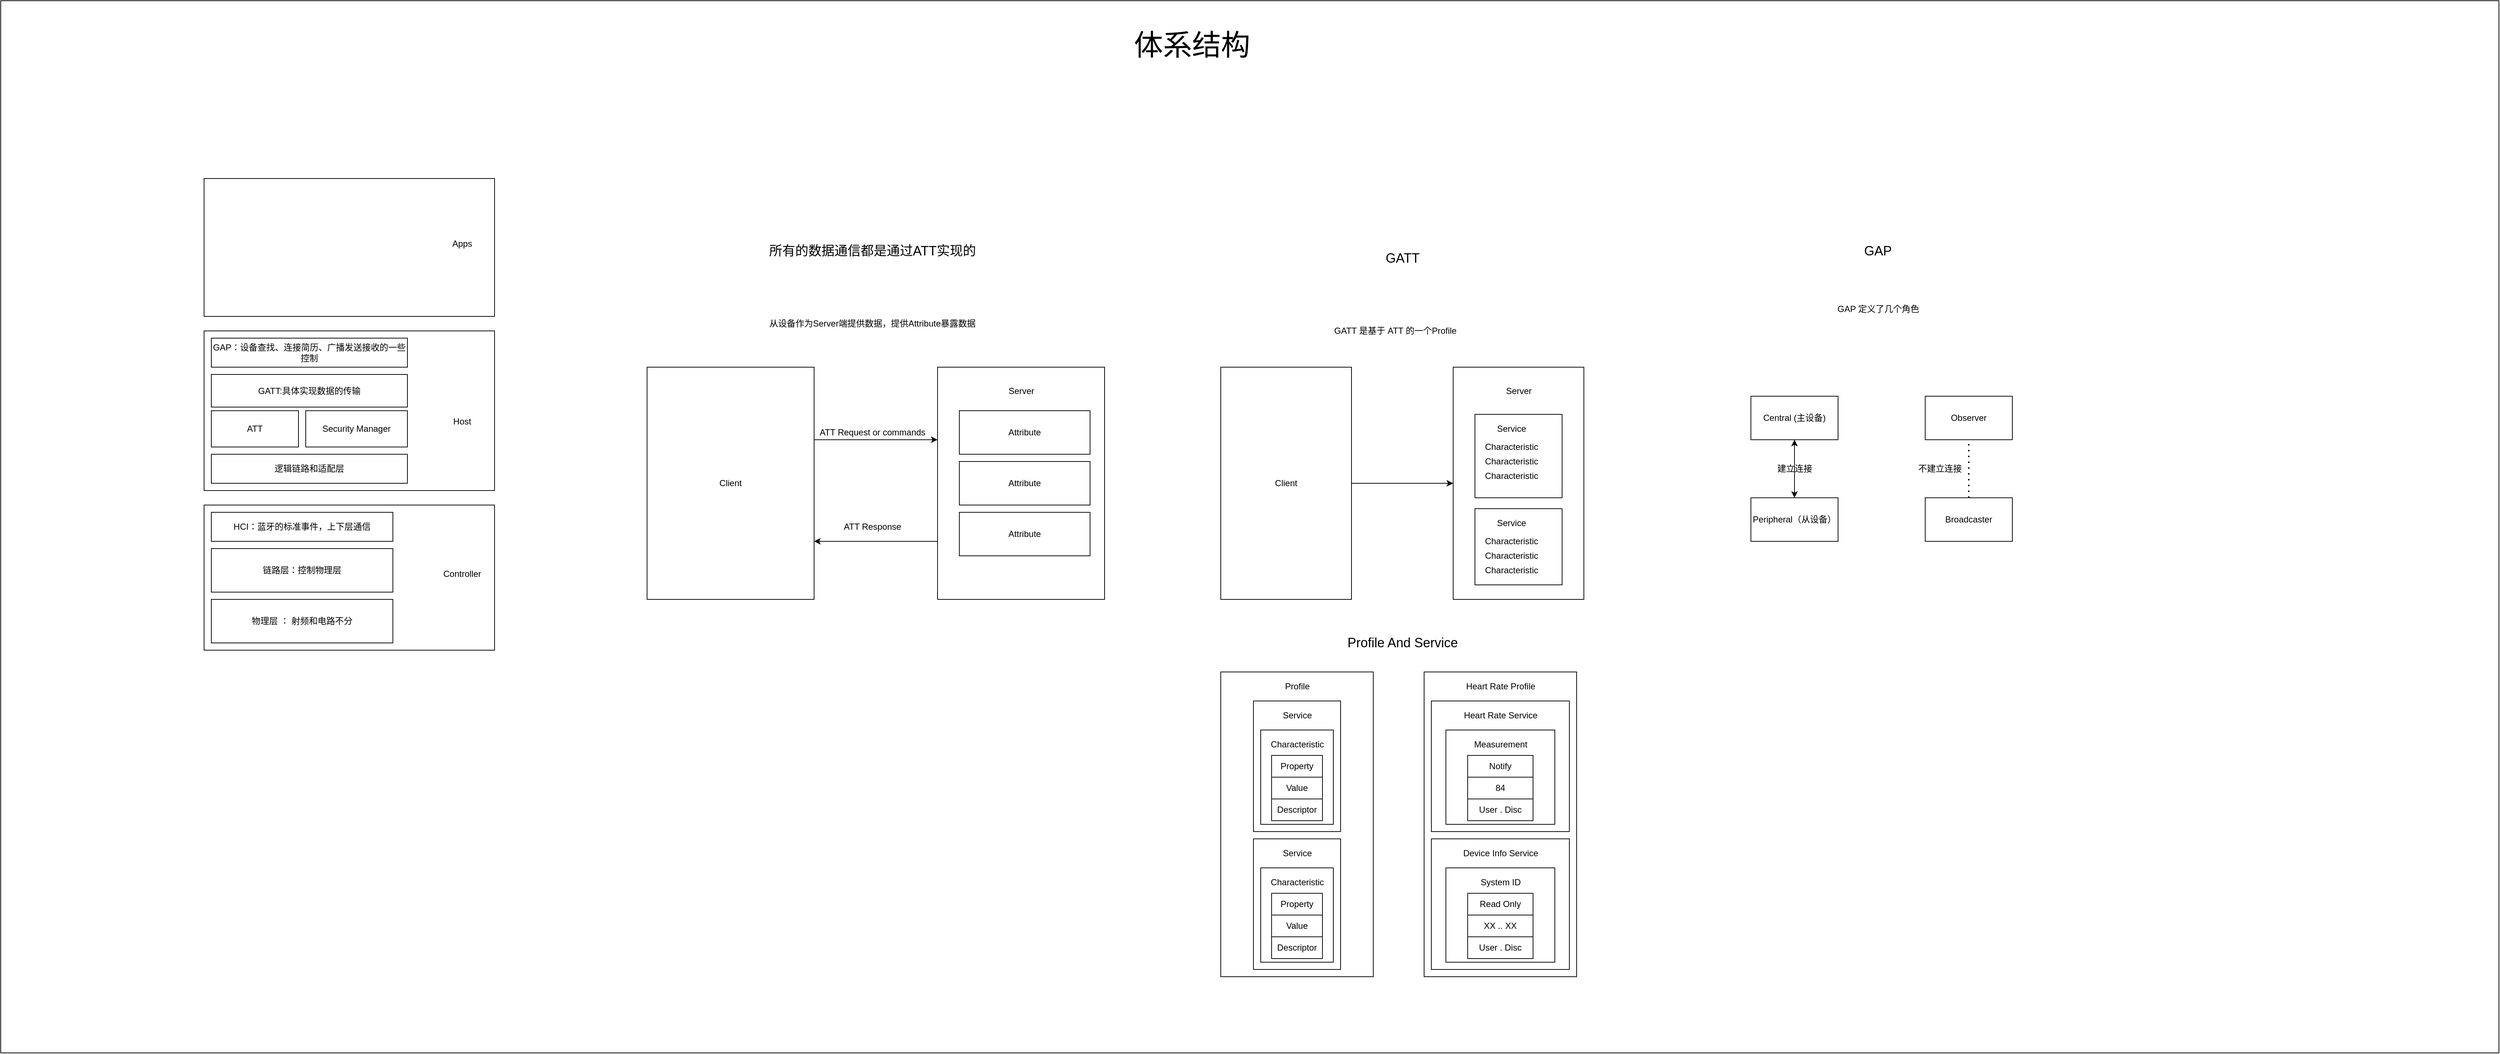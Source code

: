 <mxfile version="13.4.5" type="device" pages="3"><diagram id="srejid2q9PqlnEE0Ys5g" name="BLE 结构"><mxGraphModel dx="3615" dy="3175" grid="1" gridSize="10" guides="1" tooltips="1" connect="1" arrows="1" fold="1" page="1" pageScale="1" pageWidth="850" pageHeight="1100" math="0" shadow="0"><root><mxCell id="0"/><mxCell id="1" parent="0"/><mxCell id="u83jFiR-Y8mzajshJeRJ-2" value="" style="whiteSpace=wrap;html=1;" parent="1" vertex="1"><mxGeometry x="-40" y="-185" width="3440" height="1450" as="geometry"/></mxCell><mxCell id="2" value="" style="whiteSpace=wrap;html=1;" parent="1" vertex="1"><mxGeometry x="240" y="510" width="400" height="200" as="geometry"/></mxCell><mxCell id="dmW5rLKpMF4kqcVBkBp9-2" value="Controller" style="text;html=1;align=center;verticalAlign=middle;resizable=0;points=[];autosize=1;" parent="1" vertex="1"><mxGeometry x="560" y="595" width="70" height="20" as="geometry"/></mxCell><mxCell id="dmW5rLKpMF4kqcVBkBp9-3" value="" style="whiteSpace=wrap;html=1;" parent="1" vertex="1"><mxGeometry x="240" y="270" width="400" height="220" as="geometry"/></mxCell><mxCell id="dmW5rLKpMF4kqcVBkBp9-4" value="Host" style="text;html=1;align=center;verticalAlign=middle;resizable=0;points=[];autosize=1;" parent="1" vertex="1"><mxGeometry x="575" y="385" width="40" height="20" as="geometry"/></mxCell><mxCell id="dmW5rLKpMF4kqcVBkBp9-5" value="" style="whiteSpace=wrap;html=1;" parent="1" vertex="1"><mxGeometry x="240" y="60" width="400" height="190" as="geometry"/></mxCell><mxCell id="dmW5rLKpMF4kqcVBkBp9-6" value="Apps" style="text;html=1;align=center;verticalAlign=middle;resizable=0;points=[];autosize=1;" parent="1" vertex="1"><mxGeometry x="575" y="140" width="40" height="20" as="geometry"/></mxCell><mxCell id="dmW5rLKpMF4kqcVBkBp9-7" value="物理层 ： 射频和电路不分" style="whiteSpace=wrap;html=1;" parent="1" vertex="1"><mxGeometry x="250" y="640" width="250" height="60" as="geometry"/></mxCell><mxCell id="dmW5rLKpMF4kqcVBkBp9-8" value="链路层：控制物理层" style="whiteSpace=wrap;html=1;" parent="1" vertex="1"><mxGeometry x="250" y="570" width="250" height="60" as="geometry"/></mxCell><mxCell id="dmW5rLKpMF4kqcVBkBp9-9" value="HCI：蓝牙的标准事件，上下层通信" style="whiteSpace=wrap;html=1;" parent="1" vertex="1"><mxGeometry x="250" y="520" width="250" height="40" as="geometry"/></mxCell><mxCell id="dmW5rLKpMF4kqcVBkBp9-10" value="逻辑链路和适配层" style="whiteSpace=wrap;html=1;" parent="1" vertex="1"><mxGeometry x="250" y="440" width="270" height="40" as="geometry"/></mxCell><mxCell id="dmW5rLKpMF4kqcVBkBp9-11" value="ATT" style="whiteSpace=wrap;html=1;" parent="1" vertex="1"><mxGeometry x="250" y="380" width="120" height="50" as="geometry"/></mxCell><mxCell id="dmW5rLKpMF4kqcVBkBp9-12" value="Security Manager" style="whiteSpace=wrap;html=1;" parent="1" vertex="1"><mxGeometry x="380" y="380" width="140" height="50" as="geometry"/></mxCell><mxCell id="dmW5rLKpMF4kqcVBkBp9-13" value="GATT:具体实现数据的传输" style="whiteSpace=wrap;html=1;" parent="1" vertex="1"><mxGeometry x="250" y="330" width="270" height="45" as="geometry"/></mxCell><mxCell id="dmW5rLKpMF4kqcVBkBp9-14" value="GAP：设备查找、连接简历、广播发送接收的一些控制" style="whiteSpace=wrap;html=1;" parent="1" vertex="1"><mxGeometry x="250" y="280" width="270" height="40" as="geometry"/></mxCell><mxCell id="dmW5rLKpMF4kqcVBkBp9-15" value="&lt;font style=&quot;font-size: 18px&quot;&gt;所有的数据通信都是通过ATT实现的&lt;/font&gt;" style="text;html=1;align=center;verticalAlign=middle;resizable=0;points=[];autosize=1;" parent="1" vertex="1"><mxGeometry x="1010" y="150" width="300" height="20" as="geometry"/></mxCell><mxCell id="dmW5rLKpMF4kqcVBkBp9-18" value="从设备作为Server端提供数据，提供Attribute暴露数据" style="text;html=1;align=center;verticalAlign=middle;resizable=0;points=[];autosize=1;" parent="1" vertex="1"><mxGeometry x="1010" y="250" width="300" height="20" as="geometry"/></mxCell><mxCell id="dmW5rLKpMF4kqcVBkBp9-22" value="" style="edgeStyle=orthogonalEdgeStyle;rounded=0;orthogonalLoop=1;jettySize=auto;html=1;" parent="1" source="dmW5rLKpMF4kqcVBkBp9-19" target="dmW5rLKpMF4kqcVBkBp9-21" edge="1"><mxGeometry relative="1" as="geometry"><Array as="points"><mxPoint x="1090" y="420"/><mxPoint x="1090" y="420"/></Array></mxGeometry></mxCell><mxCell id="dmW5rLKpMF4kqcVBkBp9-19" value="Client" style="whiteSpace=wrap;html=1;" parent="1" vertex="1"><mxGeometry x="850" y="320" width="230" height="320" as="geometry"/></mxCell><mxCell id="dmW5rLKpMF4kqcVBkBp9-28" style="edgeStyle=orthogonalEdgeStyle;rounded=0;orthogonalLoop=1;jettySize=auto;html=1;exitX=0;exitY=0.75;exitDx=0;exitDy=0;entryX=1;entryY=0.75;entryDx=0;entryDy=0;" parent="1" source="dmW5rLKpMF4kqcVBkBp9-21" target="dmW5rLKpMF4kqcVBkBp9-19" edge="1"><mxGeometry relative="1" as="geometry"/></mxCell><mxCell id="dmW5rLKpMF4kqcVBkBp9-21" value="" style="whiteSpace=wrap;html=1;" parent="1" vertex="1"><mxGeometry x="1250" y="320" width="230" height="320" as="geometry"/></mxCell><mxCell id="dmW5rLKpMF4kqcVBkBp9-23" value="Server" style="text;html=1;align=center;verticalAlign=middle;resizable=0;points=[];autosize=1;" parent="1" vertex="1"><mxGeometry x="1340" y="342.5" width="50" height="20" as="geometry"/></mxCell><mxCell id="dmW5rLKpMF4kqcVBkBp9-24" value="Attribute" style="whiteSpace=wrap;html=1;" parent="1" vertex="1"><mxGeometry x="1280" y="380" width="180" height="60" as="geometry"/></mxCell><mxCell id="dmW5rLKpMF4kqcVBkBp9-25" value="Attribute" style="whiteSpace=wrap;html=1;" parent="1" vertex="1"><mxGeometry x="1280" y="450" width="180" height="60" as="geometry"/></mxCell><mxCell id="dmW5rLKpMF4kqcVBkBp9-26" value="Attribute" style="whiteSpace=wrap;html=1;" parent="1" vertex="1"><mxGeometry x="1280" y="520" width="180" height="60" as="geometry"/></mxCell><mxCell id="dmW5rLKpMF4kqcVBkBp9-27" value="ATT Request or commands" style="text;html=1;align=center;verticalAlign=middle;resizable=0;points=[];autosize=1;" parent="1" vertex="1"><mxGeometry x="1080" y="400" width="160" height="20" as="geometry"/></mxCell><mxCell id="dmW5rLKpMF4kqcVBkBp9-29" value="ATT Response" style="text;html=1;align=center;verticalAlign=middle;resizable=0;points=[];autosize=1;" parent="1" vertex="1"><mxGeometry x="1115" y="530" width="90" height="20" as="geometry"/></mxCell><mxCell id="dmW5rLKpMF4kqcVBkBp9-30" value="&lt;font style=&quot;font-size: 18px&quot;&gt;GATT&lt;/font&gt;" style="text;html=1;align=center;verticalAlign=middle;resizable=0;points=[];autosize=1;" parent="1" vertex="1"><mxGeometry x="1860" y="160" width="60" height="20" as="geometry"/></mxCell><mxCell id="dmW5rLKpMF4kqcVBkBp9-31" value="GATT 是基于 ATT 的一个Profile" style="text;html=1;align=center;verticalAlign=middle;resizable=0;points=[];autosize=1;" parent="1" vertex="1"><mxGeometry x="1790" y="260" width="180" height="20" as="geometry"/></mxCell><mxCell id="dmW5rLKpMF4kqcVBkBp9-34" value="" style="edgeStyle=orthogonalEdgeStyle;rounded=0;orthogonalLoop=1;jettySize=auto;html=1;" parent="1" source="dmW5rLKpMF4kqcVBkBp9-32" target="dmW5rLKpMF4kqcVBkBp9-33" edge="1"><mxGeometry relative="1" as="geometry"/></mxCell><mxCell id="dmW5rLKpMF4kqcVBkBp9-32" value="Client" style="whiteSpace=wrap;html=1;" parent="1" vertex="1"><mxGeometry x="1640" y="320" width="180" height="320" as="geometry"/></mxCell><mxCell id="dmW5rLKpMF4kqcVBkBp9-33" value="" style="whiteSpace=wrap;html=1;" parent="1" vertex="1"><mxGeometry x="1960" y="320" width="180" height="320" as="geometry"/></mxCell><mxCell id="dmW5rLKpMF4kqcVBkBp9-35" value="Server" style="text;html=1;align=center;verticalAlign=middle;resizable=0;points=[];autosize=1;" parent="1" vertex="1"><mxGeometry x="2025" y="342.5" width="50" height="20" as="geometry"/></mxCell><mxCell id="dmW5rLKpMF4kqcVBkBp9-37" value="" style="rounded=0;whiteSpace=wrap;html=1;" parent="1" vertex="1"><mxGeometry x="1990" y="385" width="120" height="115" as="geometry"/></mxCell><mxCell id="dmW5rLKpMF4kqcVBkBp9-39" value="Service" style="text;html=1;align=center;verticalAlign=middle;resizable=0;points=[];autosize=1;" parent="1" vertex="1"><mxGeometry x="2010" y="395" width="60" height="20" as="geometry"/></mxCell><mxCell id="dmW5rLKpMF4kqcVBkBp9-40" value="Characteristic" style="text;html=1;align=center;verticalAlign=middle;resizable=0;points=[];autosize=1;" parent="1" vertex="1"><mxGeometry x="1995" y="420" width="90" height="20" as="geometry"/></mxCell><mxCell id="dmW5rLKpMF4kqcVBkBp9-41" value="Characteristic" style="text;html=1;align=center;verticalAlign=middle;resizable=0;points=[];autosize=1;" parent="1" vertex="1"><mxGeometry x="1995" y="440" width="90" height="20" as="geometry"/></mxCell><mxCell id="dmW5rLKpMF4kqcVBkBp9-42" value="Characteristic" style="text;html=1;align=center;verticalAlign=middle;resizable=0;points=[];autosize=1;" parent="1" vertex="1"><mxGeometry x="1995" y="460" width="90" height="20" as="geometry"/></mxCell><mxCell id="dmW5rLKpMF4kqcVBkBp9-43" value="" style="rounded=0;whiteSpace=wrap;html=1;" parent="1" vertex="1"><mxGeometry x="1990" y="515" width="120" height="105" as="geometry"/></mxCell><mxCell id="dmW5rLKpMF4kqcVBkBp9-44" value="Service" style="text;html=1;align=center;verticalAlign=middle;resizable=0;points=[];autosize=1;" parent="1" vertex="1"><mxGeometry x="2010" y="525" width="60" height="20" as="geometry"/></mxCell><mxCell id="dmW5rLKpMF4kqcVBkBp9-45" value="Characteristic" style="text;html=1;align=center;verticalAlign=middle;resizable=0;points=[];autosize=1;" parent="1" vertex="1"><mxGeometry x="1995" y="550" width="90" height="20" as="geometry"/></mxCell><mxCell id="dmW5rLKpMF4kqcVBkBp9-46" value="Characteristic" style="text;html=1;align=center;verticalAlign=middle;resizable=0;points=[];autosize=1;" parent="1" vertex="1"><mxGeometry x="1995" y="570" width="90" height="20" as="geometry"/></mxCell><mxCell id="dmW5rLKpMF4kqcVBkBp9-47" value="Characteristic" style="text;html=1;align=center;verticalAlign=middle;resizable=0;points=[];autosize=1;" parent="1" vertex="1"><mxGeometry x="1995" y="590" width="90" height="20" as="geometry"/></mxCell><mxCell id="dmW5rLKpMF4kqcVBkBp9-48" value="&lt;font style=&quot;font-size: 18px&quot;&gt;GAP&lt;/font&gt;" style="text;html=1;strokeColor=none;fillColor=none;align=center;verticalAlign=middle;whiteSpace=wrap;rounded=0;" parent="1" vertex="1"><mxGeometry x="2480" y="150" width="130" height="20" as="geometry"/></mxCell><mxCell id="dmW5rLKpMF4kqcVBkBp9-49" value="GAP 定义了几个角色" style="text;html=1;align=center;verticalAlign=middle;resizable=0;points=[];autosize=1;" parent="1" vertex="1"><mxGeometry x="2480" y="230" width="130" height="20" as="geometry"/></mxCell><mxCell id="dmW5rLKpMF4kqcVBkBp9-50" value="Central (主设备)" style="rounded=0;whiteSpace=wrap;html=1;" parent="1" vertex="1"><mxGeometry x="2370" y="360" width="120" height="60" as="geometry"/></mxCell><mxCell id="dmW5rLKpMF4kqcVBkBp9-51" value="Peripheral（从设备）" style="whiteSpace=wrap;html=1;" parent="1" vertex="1"><mxGeometry x="2370" y="500" width="120" height="60" as="geometry"/></mxCell><mxCell id="dmW5rLKpMF4kqcVBkBp9-52" value="" style="endArrow=classic;startArrow=classic;html=1;exitX=0.5;exitY=0;exitDx=0;exitDy=0;entryX=0.5;entryY=1;entryDx=0;entryDy=0;" parent="1" source="dmW5rLKpMF4kqcVBkBp9-51" target="dmW5rLKpMF4kqcVBkBp9-50" edge="1"><mxGeometry width="50" height="50" relative="1" as="geometry"><mxPoint x="2400" y="490" as="sourcePoint"/><mxPoint x="2450" y="440" as="targetPoint"/></mxGeometry></mxCell><mxCell id="dmW5rLKpMF4kqcVBkBp9-53" value="建立连接" style="text;html=1;align=center;verticalAlign=middle;resizable=0;points=[];autosize=1;" parent="1" vertex="1"><mxGeometry x="2400" y="450" width="60" height="20" as="geometry"/></mxCell><mxCell id="dmW5rLKpMF4kqcVBkBp9-54" value="Observer" style="whiteSpace=wrap;html=1;" parent="1" vertex="1"><mxGeometry x="2610" y="360" width="120" height="60" as="geometry"/></mxCell><mxCell id="dmW5rLKpMF4kqcVBkBp9-55" value="Broadcaster" style="whiteSpace=wrap;html=1;" parent="1" vertex="1"><mxGeometry x="2610" y="500" width="120" height="60" as="geometry"/></mxCell><mxCell id="dmW5rLKpMF4kqcVBkBp9-56" value="" style="endArrow=none;dashed=1;html=1;dashPattern=1 3;strokeWidth=2;exitX=0.5;exitY=0;exitDx=0;exitDy=0;entryX=0.5;entryY=1;entryDx=0;entryDy=0;" parent="1" source="dmW5rLKpMF4kqcVBkBp9-55" target="dmW5rLKpMF4kqcVBkBp9-54" edge="1"><mxGeometry width="50" height="50" relative="1" as="geometry"><mxPoint x="2660" y="490" as="sourcePoint"/><mxPoint x="2710" y="440" as="targetPoint"/></mxGeometry></mxCell><mxCell id="dmW5rLKpMF4kqcVBkBp9-57" value="不建立连接" style="text;html=1;align=center;verticalAlign=middle;resizable=0;points=[];autosize=1;" parent="1" vertex="1"><mxGeometry x="2590" y="450" width="80" height="20" as="geometry"/></mxCell><mxCell id="dmW5rLKpMF4kqcVBkBp9-58" value="&lt;font style=&quot;font-size: 18px&quot;&gt;Profile And Service&lt;/font&gt;" style="text;html=1;align=center;verticalAlign=middle;resizable=0;points=[];autosize=1;" parent="1" vertex="1"><mxGeometry x="1805" y="690" width="170" height="20" as="geometry"/></mxCell><mxCell id="dmW5rLKpMF4kqcVBkBp9-59" value="" style="rounded=0;whiteSpace=wrap;html=1;" parent="1" vertex="1"><mxGeometry x="1640" y="740" width="210" height="420" as="geometry"/></mxCell><mxCell id="dmW5rLKpMF4kqcVBkBp9-60" value="Profile" style="text;html=1;align=center;verticalAlign=middle;resizable=0;points=[];autosize=1;" parent="1" vertex="1"><mxGeometry x="1720" y="750" width="50" height="20" as="geometry"/></mxCell><mxCell id="dmW5rLKpMF4kqcVBkBp9-61" value="" style="whiteSpace=wrap;html=1;" parent="1" vertex="1"><mxGeometry x="1685" y="780" width="120" height="180" as="geometry"/></mxCell><mxCell id="dmW5rLKpMF4kqcVBkBp9-62" value="Service" style="text;html=1;align=center;verticalAlign=middle;resizable=0;points=[];autosize=1;" parent="1" vertex="1"><mxGeometry x="1715" y="790" width="60" height="20" as="geometry"/></mxCell><mxCell id="dmW5rLKpMF4kqcVBkBp9-64" value="" style="whiteSpace=wrap;html=1;" parent="1" vertex="1"><mxGeometry x="1695" y="820" width="100" height="130" as="geometry"/></mxCell><mxCell id="dmW5rLKpMF4kqcVBkBp9-65" value="Characteristic" style="text;html=1;align=center;verticalAlign=middle;resizable=0;points=[];autosize=1;" parent="1" vertex="1"><mxGeometry x="1700" y="830" width="90" height="20" as="geometry"/></mxCell><mxCell id="dmW5rLKpMF4kqcVBkBp9-66" value="Property" style="whiteSpace=wrap;html=1;" parent="1" vertex="1"><mxGeometry x="1710" y="855" width="70" height="30" as="geometry"/></mxCell><mxCell id="dmW5rLKpMF4kqcVBkBp9-67" value="Value" style="whiteSpace=wrap;html=1;" parent="1" vertex="1"><mxGeometry x="1710" y="885" width="70" height="30" as="geometry"/></mxCell><mxCell id="dmW5rLKpMF4kqcVBkBp9-68" value="Descriptor" style="whiteSpace=wrap;html=1;" parent="1" vertex="1"><mxGeometry x="1710" y="915" width="70" height="30" as="geometry"/></mxCell><mxCell id="dmW5rLKpMF4kqcVBkBp9-77" value="" style="whiteSpace=wrap;html=1;" parent="1" vertex="1"><mxGeometry x="1685" y="970" width="120" height="180" as="geometry"/></mxCell><mxCell id="dmW5rLKpMF4kqcVBkBp9-78" value="Service" style="text;html=1;align=center;verticalAlign=middle;resizable=0;points=[];autosize=1;" parent="1" vertex="1"><mxGeometry x="1715" y="980" width="60" height="20" as="geometry"/></mxCell><mxCell id="dmW5rLKpMF4kqcVBkBp9-79" value="" style="whiteSpace=wrap;html=1;" parent="1" vertex="1"><mxGeometry x="1695" y="1010" width="100" height="130" as="geometry"/></mxCell><mxCell id="dmW5rLKpMF4kqcVBkBp9-80" value="Characteristic" style="text;html=1;align=center;verticalAlign=middle;resizable=0;points=[];autosize=1;" parent="1" vertex="1"><mxGeometry x="1700" y="1020" width="90" height="20" as="geometry"/></mxCell><mxCell id="dmW5rLKpMF4kqcVBkBp9-81" value="Property" style="whiteSpace=wrap;html=1;" parent="1" vertex="1"><mxGeometry x="1710" y="1045" width="70" height="30" as="geometry"/></mxCell><mxCell id="dmW5rLKpMF4kqcVBkBp9-82" value="Value" style="whiteSpace=wrap;html=1;" parent="1" vertex="1"><mxGeometry x="1710" y="1075" width="70" height="30" as="geometry"/></mxCell><mxCell id="dmW5rLKpMF4kqcVBkBp9-83" value="Descriptor" style="whiteSpace=wrap;html=1;" parent="1" vertex="1"><mxGeometry x="1710" y="1105" width="70" height="30" as="geometry"/></mxCell><mxCell id="dmW5rLKpMF4kqcVBkBp9-84" value="" style="rounded=0;whiteSpace=wrap;html=1;" parent="1" vertex="1"><mxGeometry x="1920" y="740" width="210" height="420" as="geometry"/></mxCell><mxCell id="dmW5rLKpMF4kqcVBkBp9-85" value="Heart Rate Profile" style="text;html=1;align=center;verticalAlign=middle;resizable=0;points=[];autosize=1;" parent="1" vertex="1"><mxGeometry x="1970" y="750" width="110" height="20" as="geometry"/></mxCell><mxCell id="dmW5rLKpMF4kqcVBkBp9-86" value="" style="whiteSpace=wrap;html=1;" parent="1" vertex="1"><mxGeometry x="1930" y="780" width="190" height="180" as="geometry"/></mxCell><mxCell id="dmW5rLKpMF4kqcVBkBp9-87" value="Heart Rate Service" style="text;html=1;align=center;verticalAlign=middle;resizable=0;points=[];autosize=1;" parent="1" vertex="1"><mxGeometry x="1965" y="790" width="120" height="20" as="geometry"/></mxCell><mxCell id="dmW5rLKpMF4kqcVBkBp9-88" value="" style="whiteSpace=wrap;html=1;" parent="1" vertex="1"><mxGeometry x="1950" y="820" width="150" height="130" as="geometry"/></mxCell><mxCell id="dmW5rLKpMF4kqcVBkBp9-89" value="Measurement" style="text;html=1;align=center;verticalAlign=middle;resizable=0;points=[];autosize=1;" parent="1" vertex="1"><mxGeometry x="1980" y="830" width="90" height="20" as="geometry"/></mxCell><mxCell id="dmW5rLKpMF4kqcVBkBp9-90" value="Notify" style="whiteSpace=wrap;html=1;" parent="1" vertex="1"><mxGeometry x="1980" y="855" width="90" height="30" as="geometry"/></mxCell><mxCell id="dmW5rLKpMF4kqcVBkBp9-91" value="84" style="whiteSpace=wrap;html=1;" parent="1" vertex="1"><mxGeometry x="1980" y="885" width="90" height="30" as="geometry"/></mxCell><mxCell id="dmW5rLKpMF4kqcVBkBp9-92" value="User . Disc" style="whiteSpace=wrap;html=1;" parent="1" vertex="1"><mxGeometry x="1980" y="915" width="90" height="30" as="geometry"/></mxCell><mxCell id="dmW5rLKpMF4kqcVBkBp9-93" value="" style="whiteSpace=wrap;html=1;" parent="1" vertex="1"><mxGeometry x="1930" y="970" width="190" height="180" as="geometry"/></mxCell><mxCell id="dmW5rLKpMF4kqcVBkBp9-94" value="Device Info Service" style="text;html=1;align=center;verticalAlign=middle;resizable=0;points=[];autosize=1;" parent="1" vertex="1"><mxGeometry x="1965" y="980" width="120" height="20" as="geometry"/></mxCell><mxCell id="dmW5rLKpMF4kqcVBkBp9-95" value="" style="whiteSpace=wrap;html=1;" parent="1" vertex="1"><mxGeometry x="1950" y="1010" width="150" height="130" as="geometry"/></mxCell><mxCell id="dmW5rLKpMF4kqcVBkBp9-96" value="System ID" style="text;html=1;align=center;verticalAlign=middle;resizable=0;points=[];autosize=1;" parent="1" vertex="1"><mxGeometry x="1990" y="1020" width="70" height="20" as="geometry"/></mxCell><mxCell id="dmW5rLKpMF4kqcVBkBp9-97" value="Read Only" style="whiteSpace=wrap;html=1;" parent="1" vertex="1"><mxGeometry x="1980" y="1045" width="90" height="30" as="geometry"/></mxCell><mxCell id="dmW5rLKpMF4kqcVBkBp9-98" value="XX .. XX" style="whiteSpace=wrap;html=1;" parent="1" vertex="1"><mxGeometry x="1980" y="1075" width="90" height="30" as="geometry"/></mxCell><mxCell id="dmW5rLKpMF4kqcVBkBp9-99" value="User . Disc" style="whiteSpace=wrap;html=1;" parent="1" vertex="1"><mxGeometry x="1980" y="1105" width="90" height="30" as="geometry"/></mxCell><mxCell id="u83jFiR-Y8mzajshJeRJ-3" value="&lt;font style=&quot;font-size: 40px&quot;&gt;体系结构&lt;/font&gt;" style="text;html=1;align=center;verticalAlign=middle;resizable=0;points=[];autosize=1;" parent="1" vertex="1"><mxGeometry x="1510" y="-140" width="180" height="30" as="geometry"/></mxCell></root></mxGraphModel></diagram><diagram id="kDTmj8sL9xR8Sptj5rIY" name="HID"><mxGraphModel dx="2916" dy="1220" grid="1" gridSize="10" guides="1" tooltips="1" connect="1" arrows="1" fold="1" page="1" pageScale="1" pageWidth="850" pageHeight="1100" math="0" shadow="0"><root><mxCell id="wIi09izyqxxWieieoC_I-0"/><mxCell id="wIi09izyqxxWieieoC_I-1" parent="wIi09izyqxxWieieoC_I-0"/><mxCell id="2" value="" style="whiteSpace=wrap;html=1;" parent="wIi09izyqxxWieieoC_I-1" vertex="1"><mxGeometry x="-100" y="290" width="310" height="630" as="geometry"/></mxCell><mxCell id="wIi09izyqxxWieieoC_I-2" value="HID Host" style="text;html=1;align=center;verticalAlign=middle;resizable=0;points=[];autosize=1;" parent="wIi09izyqxxWieieoC_I-1" vertex="1"><mxGeometry y="270" width="60" height="20" as="geometry"/></mxCell><mxCell id="wIi09izyqxxWieieoC_I-3" value="" style="whiteSpace=wrap;html=1;" parent="wIi09izyqxxWieieoC_I-1" vertex="1"><mxGeometry x="460" y="290" width="270" height="630" as="geometry"/></mxCell><mxCell id="wIi09izyqxxWieieoC_I-4" value="HID Device" style="text;html=1;align=center;verticalAlign=middle;resizable=0;points=[];autosize=1;" parent="wIi09izyqxxWieieoC_I-1" vertex="1"><mxGeometry x="555" y="270" width="80" height="20" as="geometry"/></mxCell><mxCell id="wIi09izyqxxWieieoC_I-5" value="" style="endArrow=classic;html=1;exitX=0;exitY=0.25;exitDx=0;exitDy=0;entryX=1;entryY=0.25;entryDx=0;entryDy=0;" parent="wIi09izyqxxWieieoC_I-1" edge="1"><mxGeometry width="50" height="50" relative="1" as="geometry"><mxPoint x="460" y="397.5" as="sourcePoint"/><mxPoint x="210" y="397.5" as="targetPoint"/></mxGeometry></mxCell><mxCell id="wIi09izyqxxWieieoC_I-6" value="1. Input Report" style="text;html=1;align=center;verticalAlign=middle;resizable=0;points=[];autosize=1;" parent="wIi09izyqxxWieieoC_I-1" vertex="1"><mxGeometry x="280" y="370" width="90" height="20" as="geometry"/></mxCell><mxCell id="wIi09izyqxxWieieoC_I-7" value="" style="endArrow=classic;html=1;exitX=1.006;exitY=0.395;exitDx=0;exitDy=0;exitPerimeter=0;entryX=0.004;entryY=0.397;entryDx=0;entryDy=0;entryPerimeter=0;" parent="wIi09izyqxxWieieoC_I-1" edge="1"><mxGeometry width="50" height="50" relative="1" as="geometry"><mxPoint x="211.86" y="488.85" as="sourcePoint"/><mxPoint x="461.08" y="490.11" as="targetPoint"/></mxGeometry></mxCell><mxCell id="wIi09izyqxxWieieoC_I-8" value="2. Get Report" style="text;html=1;align=center;verticalAlign=middle;resizable=0;points=[];autosize=1;" parent="wIi09izyqxxWieieoC_I-1" vertex="1"><mxGeometry x="290" y="470" width="90" height="20" as="geometry"/></mxCell><mxCell id="wIi09izyqxxWieieoC_I-9" value="" style="endArrow=classic;html=1;exitX=0;exitY=0.448;exitDx=0;exitDy=0;exitPerimeter=0;entryX=1.006;entryY=0.444;entryDx=0;entryDy=0;entryPerimeter=0;" parent="wIi09izyqxxWieieoC_I-1" edge="1"><mxGeometry width="50" height="50" relative="1" as="geometry"><mxPoint x="460" y="522.24" as="sourcePoint"/><mxPoint x="211.86" y="519.72" as="targetPoint"/></mxGeometry></mxCell><mxCell id="wIi09izyqxxWieieoC_I-10" value="Input Report" style="text;html=1;align=center;verticalAlign=middle;resizable=0;points=[];autosize=1;" parent="wIi09izyqxxWieieoC_I-1" vertex="1"><mxGeometry x="290" y="500" width="80" height="20" as="geometry"/></mxCell><mxCell id="wIi09izyqxxWieieoC_I-11" value="" style="endArrow=classic;html=1;exitX=1;exitY=0.5;exitDx=0;exitDy=0;entryX=0;entryY=0.5;entryDx=0;entryDy=0;" parent="wIi09izyqxxWieieoC_I-1" edge="1"><mxGeometry width="50" height="50" relative="1" as="geometry"><mxPoint x="210" y="555" as="sourcePoint"/><mxPoint x="460" y="555" as="targetPoint"/></mxGeometry></mxCell><mxCell id="wIi09izyqxxWieieoC_I-12" value="0" style="text;html=1;align=center;verticalAlign=middle;resizable=0;points=[];autosize=1;" parent="wIi09izyqxxWieieoC_I-1" vertex="1"><mxGeometry x="330" y="530" width="20" height="20" as="geometry"/></mxCell><mxCell id="wIi09izyqxxWieieoC_I-13" value="" style="endArrow=classic;html=1;exitX=1;exitY=0.637;exitDx=0;exitDy=0;exitPerimeter=0;entryX=-0.004;entryY=0.637;entryDx=0;entryDy=0;entryPerimeter=0;" parent="wIi09izyqxxWieieoC_I-1" edge="1"><mxGeometry width="50" height="50" relative="1" as="geometry"><mxPoint x="210" y="641.31" as="sourcePoint"/><mxPoint x="458.92" y="641.31" as="targetPoint"/></mxGeometry></mxCell><mxCell id="wIi09izyqxxWieieoC_I-14" value="3. Output Report" style="text;html=1;align=center;verticalAlign=middle;resizable=0;points=[];autosize=1;" parent="wIi09izyqxxWieieoC_I-1" vertex="1"><mxGeometry x="280" y="610" width="100" height="20" as="geometry"/></mxCell><mxCell id="wIi09izyqxxWieieoC_I-15" value="" style="endArrow=classic;html=1;exitX=0;exitY=0.75;exitDx=0;exitDy=0;entryX=1;entryY=0.75;entryDx=0;entryDy=0;" parent="wIi09izyqxxWieieoC_I-1" edge="1"><mxGeometry width="50" height="50" relative="1" as="geometry"><mxPoint x="460" y="712.5" as="sourcePoint"/><mxPoint x="210" y="712.5" as="targetPoint"/></mxGeometry></mxCell><mxCell id="wIi09izyqxxWieieoC_I-16" value="4. Set Report" style="text;html=1;align=center;verticalAlign=middle;resizable=0;points=[];autosize=1;" parent="wIi09izyqxxWieieoC_I-1" vertex="1"><mxGeometry x="285" y="690" width="90" height="20" as="geometry"/></mxCell><mxCell id="wIi09izyqxxWieieoC_I-17" value="" style="endArrow=classic;html=1;exitX=1.003;exitY=0.803;exitDx=0;exitDy=0;exitPerimeter=0;entryX=0.004;entryY=0.806;entryDx=0;entryDy=0;entryPerimeter=0;" parent="wIi09izyqxxWieieoC_I-1" edge="1"><mxGeometry width="50" height="50" relative="1" as="geometry"><mxPoint x="210.93" y="745.89" as="sourcePoint"/><mxPoint x="461.08" y="747.78" as="targetPoint"/></mxGeometry></mxCell><mxCell id="wIi09izyqxxWieieoC_I-18" value="Output Report" style="text;html=1;align=center;verticalAlign=middle;resizable=0;points=[];autosize=1;" parent="wIi09izyqxxWieieoC_I-1" vertex="1"><mxGeometry x="285" y="720" width="90" height="20" as="geometry"/></mxCell><mxCell id="wIi09izyqxxWieieoC_I-19" value="" style="endArrow=classic;html=1;exitX=0;exitY=0.857;exitDx=0;exitDy=0;exitPerimeter=0;" parent="wIi09izyqxxWieieoC_I-1" edge="1"><mxGeometry width="50" height="50" relative="1" as="geometry"><mxPoint x="460" y="779.91" as="sourcePoint"/><mxPoint x="213" y="776" as="targetPoint"/></mxGeometry></mxCell><mxCell id="wIi09izyqxxWieieoC_I-20" value="0" style="text;html=1;align=center;verticalAlign=middle;resizable=0;points=[];autosize=1;" parent="wIi09izyqxxWieieoC_I-1" vertex="1"><mxGeometry x="320" y="760" width="20" height="20" as="geometry"/></mxCell><mxCell id="wIi09izyqxxWieieoC_I-21" value="" style="endArrow=classic;startArrow=classic;html=1;exitX=1.013;exitY=0.949;exitDx=0;exitDy=0;exitPerimeter=0;entryX=-0.015;entryY=0.949;entryDx=0;entryDy=0;entryPerimeter=0;" parent="wIi09izyqxxWieieoC_I-1" edge="1"><mxGeometry width="50" height="50" relative="1" as="geometry"><mxPoint x="214.03" y="837.87" as="sourcePoint"/><mxPoint x="455.95" y="837.87" as="targetPoint"/></mxGeometry></mxCell><mxCell id="wIi09izyqxxWieieoC_I-22" value="Feature Report" style="text;html=1;align=center;verticalAlign=middle;resizable=0;points=[];autosize=1;" parent="wIi09izyqxxWieieoC_I-1" vertex="1"><mxGeometry x="280" y="810" width="100" height="20" as="geometry"/></mxCell><mxCell id="wIi09izyqxxWieieoC_I-23" value="GET REPORT 或者 SET REPORT" style="text;html=1;align=center;verticalAlign=middle;resizable=0;points=[];autosize=1;" parent="wIi09izyqxxWieieoC_I-1" vertex="1"><mxGeometry x="235" y="850" width="200" height="20" as="geometry"/></mxCell></root></mxGraphModel></diagram><diagram id="ijrhb9URjBUN_Hu2e3qs" name="Wear"><mxGraphModel dx="2916" dy="1220" grid="1" gridSize="10" guides="1" tooltips="1" connect="1" arrows="1" fold="1" page="1" pageScale="1" pageWidth="850" pageHeight="1100" math="0" shadow="0"><root><mxCell id="J4bwdZWSXxd61UjGtBOz-0"/><mxCell id="J4bwdZWSXxd61UjGtBOz-1" parent="J4bwdZWSXxd61UjGtBOz-0"/><mxCell id="J4bwdZWSXxd61UjGtBOz-2" value="BleDeviceBinderHelper" style="shape=umlLifeline;perimeter=lifelinePerimeter;whiteSpace=wrap;html=1;container=1;collapsible=0;recursiveResize=0;outlineConnect=0;" vertex="1" parent="J4bwdZWSXxd61UjGtBOz-1"><mxGeometry x="-50" y="160" width="100" height="920" as="geometry"/></mxCell><mxCell id="J4bwdZWSXxd61UjGtBOz-3" value="" style="html=1;points=[];perimeter=orthogonalPerimeter;" vertex="1" parent="J4bwdZWSXxd61UjGtBOz-2"><mxGeometry x="45" y="200" width="10" height="40" as="geometry"/></mxCell><mxCell id="J4bwdZWSXxd61UjGtBOz-4" value="bindDevice()" style="edgeStyle=orthogonalEdgeStyle;html=1;align=left;spacingLeft=2;endArrow=block;rounded=0;entryX=1;entryY=0;" edge="1" target="J4bwdZWSXxd61UjGtBOz-3" parent="J4bwdZWSXxd61UjGtBOz-2"><mxGeometry relative="1" as="geometry"><mxPoint x="50" y="180" as="sourcePoint"/><Array as="points"><mxPoint x="75" y="180"/></Array></mxGeometry></mxCell><mxCell id="J4bwdZWSXxd61UjGtBOz-6" value="bind()" style="html=1;verticalAlign=bottom;endArrow=block;" edge="1" parent="J4bwdZWSXxd61UjGtBOz-2" target="J4bwdZWSXxd61UjGtBOz-5"><mxGeometry width="80" relative="1" as="geometry"><mxPoint x="50" y="240" as="sourcePoint"/><mxPoint x="130" y="240" as="targetPoint"/></mxGeometry></mxCell><mxCell id="J4bwdZWSXxd61UjGtBOz-5" value="BleApiCall" style="shape=umlLifeline;perimeter=lifelinePerimeter;whiteSpace=wrap;html=1;container=1;collapsible=0;recursiveResize=0;outlineConnect=0;" vertex="1" parent="J4bwdZWSXxd61UjGtBOz-1"><mxGeometry x="280" y="160" width="100" height="920" as="geometry"/></mxCell><mxCell id="J4bwdZWSXxd61UjGtBOz-14" value="connect()" style="html=1;verticalAlign=bottom;endArrow=block;" edge="1" parent="J4bwdZWSXxd61UjGtBOz-5" target="J4bwdZWSXxd61UjGtBOz-11"><mxGeometry width="80" relative="1" as="geometry"><mxPoint x="50" y="470" as="sourcePoint"/><mxPoint x="130" y="470" as="targetPoint"/></mxGeometry></mxCell><mxCell id="J4bwdZWSXxd61UjGtBOz-7" value="BleBinderWrapper" style="shape=umlLifeline;perimeter=lifelinePerimeter;whiteSpace=wrap;html=1;container=1;collapsible=0;recursiveResize=0;outlineConnect=0;" vertex="1" parent="J4bwdZWSXxd61UjGtBOz-1"><mxGeometry x="550" y="160" width="100" height="920" as="geometry"/></mxCell><mxCell id="J4bwdZWSXxd61UjGtBOz-9" value="" style="html=1;points=[];perimeter=orthogonalPerimeter;" vertex="1" parent="J4bwdZWSXxd61UjGtBOz-7"><mxGeometry x="45" y="290" width="10" height="100" as="geometry"/></mxCell><mxCell id="J4bwdZWSXxd61UjGtBOz-8" value="start()" style="html=1;verticalAlign=bottom;endArrow=block;exitX=0.5;exitY=0.331;exitDx=0;exitDy=0;exitPerimeter=0;" edge="1" parent="J4bwdZWSXxd61UjGtBOz-1" source="J4bwdZWSXxd61UjGtBOz-5" target="J4bwdZWSXxd61UjGtBOz-7"><mxGeometry width="80" relative="1" as="geometry"><mxPoint x="340" y="450" as="sourcePoint"/><mxPoint x="420" y="450" as="targetPoint"/></mxGeometry></mxCell><mxCell id="J4bwdZWSXxd61UjGtBOz-11" value="BleManagerConnect" style="shape=umlLifeline;perimeter=lifelinePerimeter;whiteSpace=wrap;html=1;container=1;collapsible=0;recursiveResize=0;outlineConnect=0;" vertex="1" parent="J4bwdZWSXxd61UjGtBOz-1"><mxGeometry x="800" y="160" width="100" height="880" as="geometry"/></mxCell><mxCell id="J4bwdZWSXxd61UjGtBOz-15" value="" style="html=1;points=[];perimeter=orthogonalPerimeter;" vertex="1" parent="J4bwdZWSXxd61UjGtBOz-11"><mxGeometry x="45" y="520" width="10" height="40" as="geometry"/></mxCell><mxCell id="J4bwdZWSXxd61UjGtBOz-16" value="new&amp;nbsp; ConnectRequest()" style="edgeStyle=orthogonalEdgeStyle;html=1;align=left;spacingLeft=2;endArrow=block;rounded=0;entryX=1;entryY=0;" edge="1" target="J4bwdZWSXxd61UjGtBOz-15" parent="J4bwdZWSXxd61UjGtBOz-11"><mxGeometry relative="1" as="geometry"><mxPoint x="50" y="500" as="sourcePoint"/><Array as="points"><mxPoint x="75" y="500"/></Array></mxGeometry></mxCell><mxCell id="J4bwdZWSXxd61UjGtBOz-17" value="" style="html=1;points=[];perimeter=orthogonalPerimeter;" vertex="1" parent="J4bwdZWSXxd61UjGtBOz-11"><mxGeometry x="45" y="610" width="10" height="40" as="geometry"/></mxCell><mxCell id="J4bwdZWSXxd61UjGtBOz-18" value="enqueueRequest()" style="edgeStyle=orthogonalEdgeStyle;html=1;align=left;spacingLeft=2;endArrow=block;rounded=0;entryX=1;entryY=0;" edge="1" target="J4bwdZWSXxd61UjGtBOz-17" parent="J4bwdZWSXxd61UjGtBOz-11"><mxGeometry relative="1" as="geometry"><mxPoint x="50" y="590" as="sourcePoint"/><Array as="points"><mxPoint x="75" y="590"/></Array></mxGeometry></mxCell><mxCell id="J4bwdZWSXxd61UjGtBOz-20" value="enqueue" style="html=1;verticalAlign=bottom;endArrow=block;" edge="1" parent="J4bwdZWSXxd61UjGtBOz-11" target="J4bwdZWSXxd61UjGtBOz-19"><mxGeometry width="80" relative="1" as="geometry"><mxPoint x="50" y="650" as="sourcePoint"/><mxPoint x="130" y="650" as="targetPoint"/></mxGeometry></mxCell><mxCell id="J4bwdZWSXxd61UjGtBOz-12" value="" style="html=1;points=[];perimeter=orthogonalPerimeter;" vertex="1" parent="J4bwdZWSXxd61UjGtBOz-1"><mxGeometry x="325" y="550" width="10" height="80" as="geometry"/></mxCell><mxCell id="J4bwdZWSXxd61UjGtBOz-13" value="internalConnect()" style="html=1;verticalAlign=bottom;endArrow=block;exitX=0.3;exitY=0.99;exitDx=0;exitDy=0;exitPerimeter=0;" edge="1" parent="J4bwdZWSXxd61UjGtBOz-1" source="J4bwdZWSXxd61UjGtBOz-9" target="J4bwdZWSXxd61UjGtBOz-12"><mxGeometry width="80" relative="1" as="geometry"><mxPoint x="598" y="549" as="sourcePoint"/><mxPoint x="329.5" y="549" as="targetPoint"/></mxGeometry></mxCell><mxCell id="J4bwdZWSXxd61UjGtBOz-19" value="Request" style="shape=umlLifeline;perimeter=lifelinePerimeter;whiteSpace=wrap;html=1;container=1;collapsible=0;recursiveResize=0;outlineConnect=0;" vertex="1" parent="J4bwdZWSXxd61UjGtBOz-1"><mxGeometry x="1080" y="160" width="100" height="900" as="geometry"/></mxCell></root></mxGraphModel></diagram></mxfile>